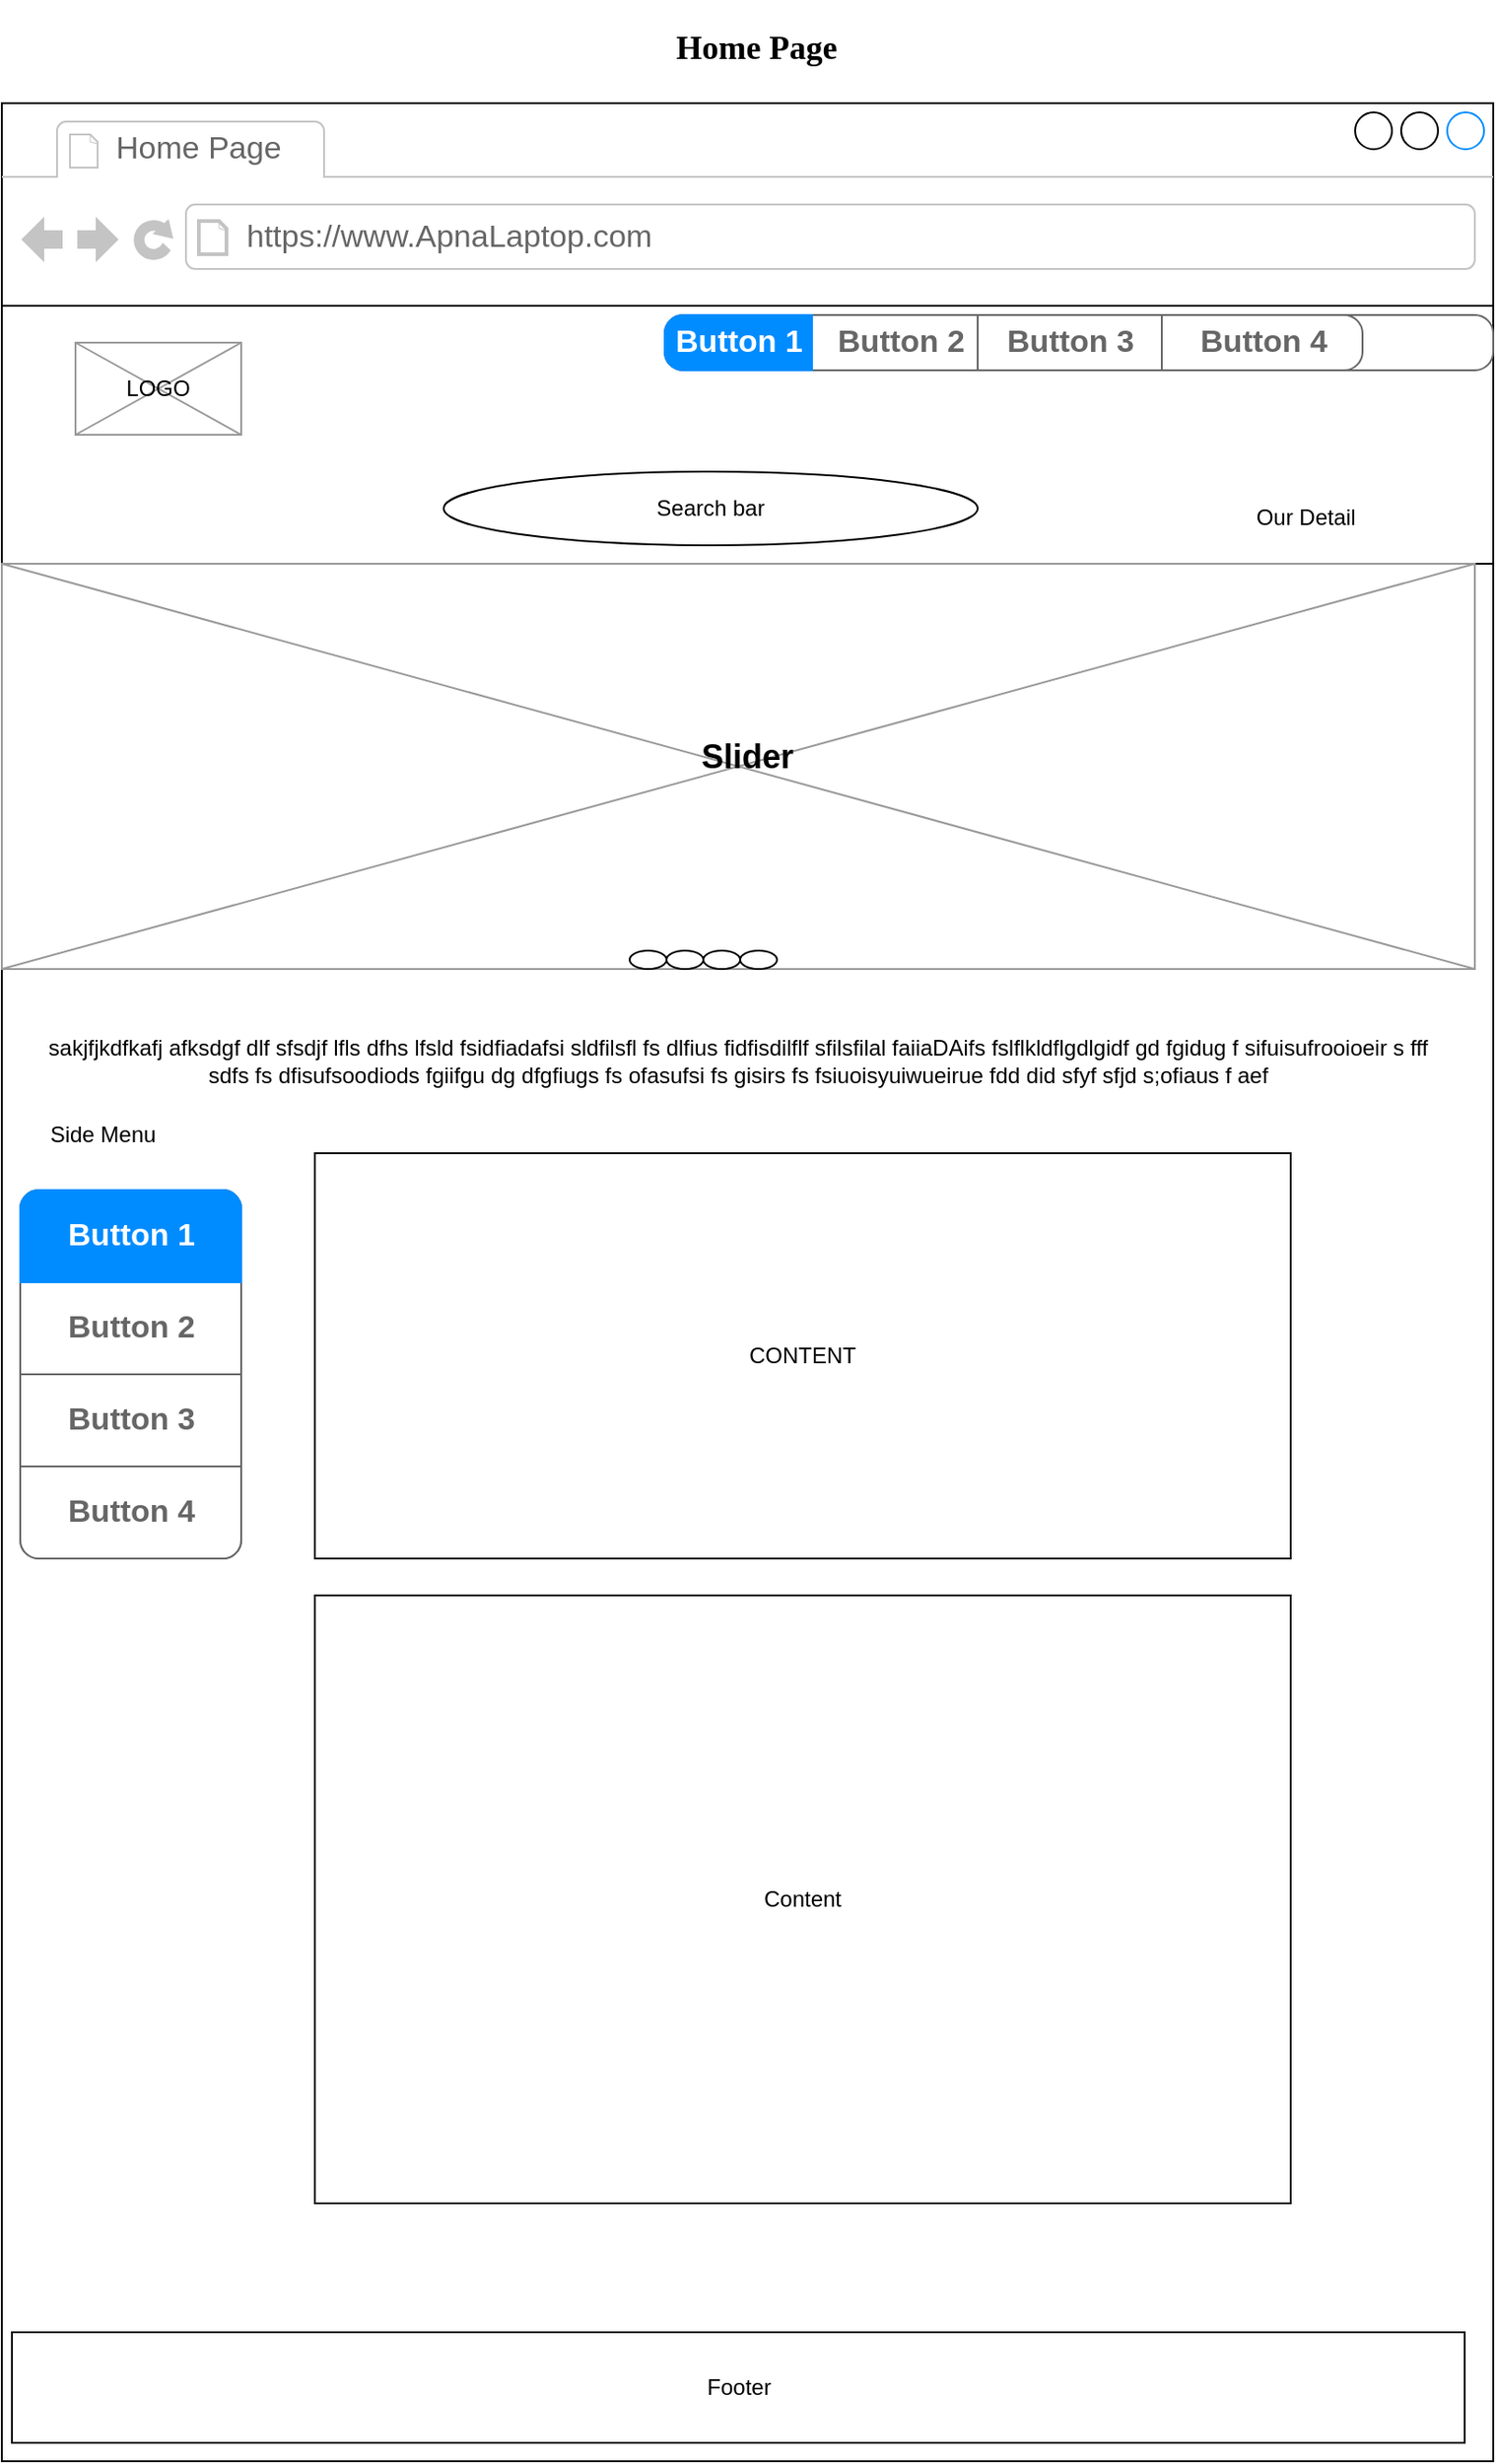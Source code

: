 <mxfile version="14.6.11" type="github">
  <diagram id="Tjrdr0jhj3cXSKKuBWBD" name="Page-1">
    <mxGraphModel dx="1102" dy="1751" grid="1" gridSize="10" guides="1" tooltips="1" connect="1" arrows="1" fold="1" page="1" pageScale="1" pageWidth="827" pageHeight="1169" math="0" shadow="0">
      <root>
        <mxCell id="0" />
        <mxCell id="1" parent="0" />
        <mxCell id="cs-V9gLxxgiUWUco0RRR-1" value="" style="strokeWidth=1;shadow=0;dashed=0;align=center;html=1;shape=mxgraph.mockup.containers.browserWindow;rSize=0;strokeColor2=#008cff;strokeColor3=#c4c4c4;mainText=,;recursiveResize=0;" parent="1" vertex="1">
          <mxGeometry y="-470" width="810" height="1280" as="geometry" />
        </mxCell>
        <mxCell id="cs-V9gLxxgiUWUco0RRR-2" value="Home Page" style="strokeWidth=1;shadow=0;dashed=0;align=center;html=1;shape=mxgraph.mockup.containers.anchor;fontSize=17;fontColor=#666666;align=left;" parent="cs-V9gLxxgiUWUco0RRR-1" vertex="1">
          <mxGeometry x="60" y="12" width="110" height="26" as="geometry" />
        </mxCell>
        <mxCell id="cs-V9gLxxgiUWUco0RRR-3" value="https://www.ApnaLaptop.com" style="strokeWidth=1;shadow=0;dashed=0;align=center;html=1;shape=mxgraph.mockup.containers.anchor;rSize=0;fontSize=17;fontColor=#666666;align=left;" parent="cs-V9gLxxgiUWUco0RRR-1" vertex="1">
          <mxGeometry x="131" y="60" width="250" height="26" as="geometry" />
        </mxCell>
        <mxCell id="cs-V9gLxxgiUWUco0RRR-5" value="" style="verticalLabelPosition=bottom;verticalAlign=top;html=1;shape=mxgraph.basic.rect;fillColor2=none;strokeWidth=1;size=20;indent=5;fontFamily=Times New Roman;fontSize=18;" parent="cs-V9gLxxgiUWUco0RRR-1" vertex="1">
          <mxGeometry y="110" width="810" height="140" as="geometry" />
        </mxCell>
        <mxCell id="2hiEiYP1PGatypZEPOpi-6" value="" style="verticalLabelPosition=bottom;shadow=0;dashed=0;align=center;html=1;verticalAlign=top;strokeWidth=1;shape=mxgraph.mockup.graphics.simpleIcon;strokeColor=#999999;" parent="cs-V9gLxxgiUWUco0RRR-1" vertex="1">
          <mxGeometry x="40" y="130" width="90" height="50" as="geometry" />
        </mxCell>
        <mxCell id="2hiEiYP1PGatypZEPOpi-7" value="LOGO" style="text;html=1;strokeColor=none;fillColor=none;align=center;verticalAlign=middle;whiteSpace=wrap;rounded=0;" parent="cs-V9gLxxgiUWUco0RRR-1" vertex="1">
          <mxGeometry x="55" y="145" width="60" height="20" as="geometry" />
        </mxCell>
        <mxCell id="2hiEiYP1PGatypZEPOpi-8" value="" style="verticalLabelPosition=bottom;shadow=0;dashed=0;align=center;html=1;verticalAlign=top;strokeWidth=1;shape=mxgraph.mockup.graphics.simpleIcon;strokeColor=#999999;" parent="cs-V9gLxxgiUWUco0RRR-1" vertex="1">
          <mxGeometry y="250" width="800" height="220" as="geometry" />
        </mxCell>
        <mxCell id="2hiEiYP1PGatypZEPOpi-9" value="&lt;font style=&quot;font-size: 18px&quot;&gt;&lt;b&gt;Slider&lt;/b&gt;&lt;/font&gt;" style="text;html=1;strokeColor=none;fillColor=none;align=center;verticalAlign=middle;whiteSpace=wrap;rounded=0;" parent="cs-V9gLxxgiUWUco0RRR-1" vertex="1">
          <mxGeometry x="355" y="340" width="100" height="30" as="geometry" />
        </mxCell>
        <mxCell id="2hiEiYP1PGatypZEPOpi-13" value="" style="ellipse;whiteSpace=wrap;html=1;" parent="cs-V9gLxxgiUWUco0RRR-1" vertex="1">
          <mxGeometry x="401" y="460" width="20" height="10" as="geometry" />
        </mxCell>
        <mxCell id="2hiEiYP1PGatypZEPOpi-12" value="" style="ellipse;whiteSpace=wrap;html=1;" parent="cs-V9gLxxgiUWUco0RRR-1" vertex="1">
          <mxGeometry x="381" y="460" width="20" height="10" as="geometry" />
        </mxCell>
        <mxCell id="2hiEiYP1PGatypZEPOpi-11" value="" style="ellipse;whiteSpace=wrap;html=1;" parent="cs-V9gLxxgiUWUco0RRR-1" vertex="1">
          <mxGeometry x="361" y="460" width="20" height="10" as="geometry" />
        </mxCell>
        <mxCell id="2hiEiYP1PGatypZEPOpi-10" value="" style="ellipse;whiteSpace=wrap;html=1;" parent="cs-V9gLxxgiUWUco0RRR-1" vertex="1">
          <mxGeometry x="341" y="460" width="20" height="10" as="geometry" />
        </mxCell>
        <mxCell id="2hiEiYP1PGatypZEPOpi-14" style="edgeStyle=orthogonalEdgeStyle;rounded=0;orthogonalLoop=1;jettySize=auto;html=1;exitX=0.5;exitY=1;exitDx=0;exitDy=0;" parent="cs-V9gLxxgiUWUco0RRR-1" source="2hiEiYP1PGatypZEPOpi-10" target="2hiEiYP1PGatypZEPOpi-8" edge="1">
          <mxGeometry relative="1" as="geometry">
            <Array as="points">
              <mxPoint x="410" y="450" />
              <mxPoint x="410" y="450" />
            </Array>
          </mxGeometry>
        </mxCell>
        <mxCell id="2hiEiYP1PGatypZEPOpi-15" value="Search bar" style="ellipse;whiteSpace=wrap;html=1;" parent="cs-V9gLxxgiUWUco0RRR-1" vertex="1">
          <mxGeometry x="240" y="200" width="290" height="40" as="geometry" />
        </mxCell>
        <mxCell id="2hiEiYP1PGatypZEPOpi-16" value="Our Detail&amp;nbsp;" style="text;html=1;strokeColor=none;fillColor=none;align=center;verticalAlign=middle;whiteSpace=wrap;rounded=0;" parent="cs-V9gLxxgiUWUco0RRR-1" vertex="1">
          <mxGeometry x="620" y="210" width="180" height="30" as="geometry" />
        </mxCell>
        <mxCell id="2hiEiYP1PGatypZEPOpi-1" value="" style="strokeWidth=1;shadow=0;dashed=0;align=center;html=1;shape=mxgraph.mockup.rrect;rSize=10;fillColor=#ffffff;strokeColor=#666666;" parent="cs-V9gLxxgiUWUco0RRR-1" vertex="1">
          <mxGeometry x="360" y="115" width="450" height="30" as="geometry" />
        </mxCell>
        <mxCell id="2hiEiYP1PGatypZEPOpi-2" value="Button 2" style="strokeColor=inherit;fillColor=inherit;gradientColor=inherit;strokeWidth=1;shadow=0;dashed=0;align=center;html=1;shape=mxgraph.mockup.rrect;rSize=0;fontSize=17;fontColor=#666666;fontStyle=1;resizeHeight=1;" parent="2hiEiYP1PGatypZEPOpi-1" vertex="1">
          <mxGeometry width="95" height="30" relative="1" as="geometry">
            <mxPoint x="80" as="offset" />
          </mxGeometry>
        </mxCell>
        <mxCell id="2hiEiYP1PGatypZEPOpi-3" value="Button 3" style="strokeColor=inherit;fillColor=inherit;gradientColor=inherit;strokeWidth=1;shadow=0;dashed=0;align=center;html=1;shape=mxgraph.mockup.rrect;rSize=0;fontSize=17;fontColor=#666666;fontStyle=1;resizeHeight=1;" parent="2hiEiYP1PGatypZEPOpi-1" vertex="1">
          <mxGeometry width="100" height="30" relative="1" as="geometry">
            <mxPoint x="170" as="offset" />
          </mxGeometry>
        </mxCell>
        <mxCell id="2hiEiYP1PGatypZEPOpi-4" value="Button 4" style="strokeColor=inherit;fillColor=inherit;gradientColor=inherit;strokeWidth=1;shadow=0;dashed=0;align=center;html=1;shape=mxgraph.mockup.rightButton;rSize=10;fontSize=17;fontColor=#666666;fontStyle=1;resizeHeight=1;" parent="2hiEiYP1PGatypZEPOpi-1" vertex="1">
          <mxGeometry x="1" width="109" height="30" relative="1" as="geometry">
            <mxPoint x="-180" as="offset" />
          </mxGeometry>
        </mxCell>
        <mxCell id="2hiEiYP1PGatypZEPOpi-5" value="Button 1" style="strokeWidth=1;shadow=0;dashed=0;align=center;html=1;shape=mxgraph.mockup.leftButton;rSize=10;fontSize=17;fontColor=#ffffff;fontStyle=1;fillColor=#008cff;strokeColor=#008cff;resizeHeight=1;" parent="2hiEiYP1PGatypZEPOpi-1" vertex="1">
          <mxGeometry width="80" height="30" relative="1" as="geometry" />
        </mxCell>
        <mxCell id="2hiEiYP1PGatypZEPOpi-17" value="sakjfjkdfkafj afksdgf dlf sfsdjf lfls dfhs lfsld fsidfiadafsi sldfilsfl fs dlfius fidfisdilflf sfilsfilal faiiaDAifs fslflkldflgdlgidf gd fgidug f sifuisufrooioeir s fff sdfs fs dfisufsoodiods fgiifgu dg dfgfiugs fs ofasufsi fs gisirs fs fsiuoisyuiwueirue fdd did sfyf sfjd s;ofiaus f aef" style="text;html=1;strokeColor=none;fillColor=none;align=center;verticalAlign=middle;whiteSpace=wrap;rounded=0;" parent="cs-V9gLxxgiUWUco0RRR-1" vertex="1">
          <mxGeometry x="15" y="490" width="770" height="60" as="geometry" />
        </mxCell>
        <mxCell id="2hiEiYP1PGatypZEPOpi-18" value="CONTENT" style="rounded=0;whiteSpace=wrap;html=1;" parent="cs-V9gLxxgiUWUco0RRR-1" vertex="1">
          <mxGeometry x="170" y="570" width="530" height="220" as="geometry" />
        </mxCell>
        <mxCell id="2hiEiYP1PGatypZEPOpi-19" value="" style="strokeWidth=1;shadow=0;dashed=0;align=center;html=1;shape=mxgraph.mockup.rrect;rSize=10;strokeColor=#666666;" parent="cs-V9gLxxgiUWUco0RRR-1" vertex="1">
          <mxGeometry x="10" y="590" width="120" height="200" as="geometry" />
        </mxCell>
        <mxCell id="2hiEiYP1PGatypZEPOpi-20" value="Button 2" style="strokeColor=inherit;fillColor=inherit;gradientColor=inherit;strokeWidth=1;shadow=0;dashed=0;align=center;html=1;shape=mxgraph.mockup.rrect;rSize=0;fontSize=17;fontColor=#666666;fontStyle=1;resizeWidth=1;" parent="2hiEiYP1PGatypZEPOpi-19" vertex="1">
          <mxGeometry width="120" height="50" relative="1" as="geometry">
            <mxPoint y="50" as="offset" />
          </mxGeometry>
        </mxCell>
        <mxCell id="2hiEiYP1PGatypZEPOpi-21" value="Button 3" style="strokeColor=inherit;fillColor=inherit;gradientColor=inherit;strokeWidth=1;shadow=0;dashed=0;align=center;html=1;shape=mxgraph.mockup.rrect;rSize=0;fontSize=17;fontColor=#666666;fontStyle=1;resizeWidth=1;" parent="2hiEiYP1PGatypZEPOpi-19" vertex="1">
          <mxGeometry width="120" height="50" relative="1" as="geometry">
            <mxPoint y="100" as="offset" />
          </mxGeometry>
        </mxCell>
        <mxCell id="2hiEiYP1PGatypZEPOpi-22" value="Button 4" style="strokeColor=inherit;fillColor=inherit;gradientColor=inherit;strokeWidth=1;shadow=0;dashed=0;align=center;html=1;shape=mxgraph.mockup.bottomButton;rSize=10;fontSize=17;fontColor=#666666;fontStyle=1;resizeWidth=1;" parent="2hiEiYP1PGatypZEPOpi-19" vertex="1">
          <mxGeometry y="1" width="120" height="50" relative="1" as="geometry">
            <mxPoint y="-50" as="offset" />
          </mxGeometry>
        </mxCell>
        <mxCell id="2hiEiYP1PGatypZEPOpi-23" value="Button 1" style="strokeWidth=1;shadow=0;dashed=0;align=center;html=1;shape=mxgraph.mockup.topButton;rSize=10;fontSize=17;fontColor=#ffffff;fontStyle=1;fillColor=#008cff;strokeColor=#008cff;resizeWidth=1;" parent="2hiEiYP1PGatypZEPOpi-19" vertex="1">
          <mxGeometry width="120" height="50" relative="1" as="geometry" />
        </mxCell>
        <mxCell id="2hiEiYP1PGatypZEPOpi-24" value="Side Menu" style="text;html=1;strokeColor=none;fillColor=none;align=center;verticalAlign=middle;whiteSpace=wrap;rounded=0;" parent="cs-V9gLxxgiUWUco0RRR-1" vertex="1">
          <mxGeometry x="15" y="550" width="80" height="20" as="geometry" />
        </mxCell>
        <mxCell id="2hiEiYP1PGatypZEPOpi-25" value="Footer" style="rounded=0;whiteSpace=wrap;html=1;" parent="cs-V9gLxxgiUWUco0RRR-1" vertex="1">
          <mxGeometry x="5.5" y="1210" width="789" height="60" as="geometry" />
        </mxCell>
        <mxCell id="cs-V9gLxxgiUWUco0RRR-4" value="&lt;h2 style=&quot;font-size: 18px;&quot;&gt;Home Page&lt;/h2&gt;" style="text;html=1;align=center;verticalAlign=middle;whiteSpace=wrap;rounded=0;fontFamily=Times New Roman;fontStyle=0;fontSize=18;" parent="1" vertex="1">
          <mxGeometry x="30" y="-510" width="760" height="20" as="geometry" />
        </mxCell>
        <mxCell id="NV7oPacuAovDVqQCdMHg-1" value="Content" style="rounded=0;whiteSpace=wrap;html=1;" vertex="1" parent="1">
          <mxGeometry x="170" y="340" width="530" height="330" as="geometry" />
        </mxCell>
      </root>
    </mxGraphModel>
  </diagram>
</mxfile>
